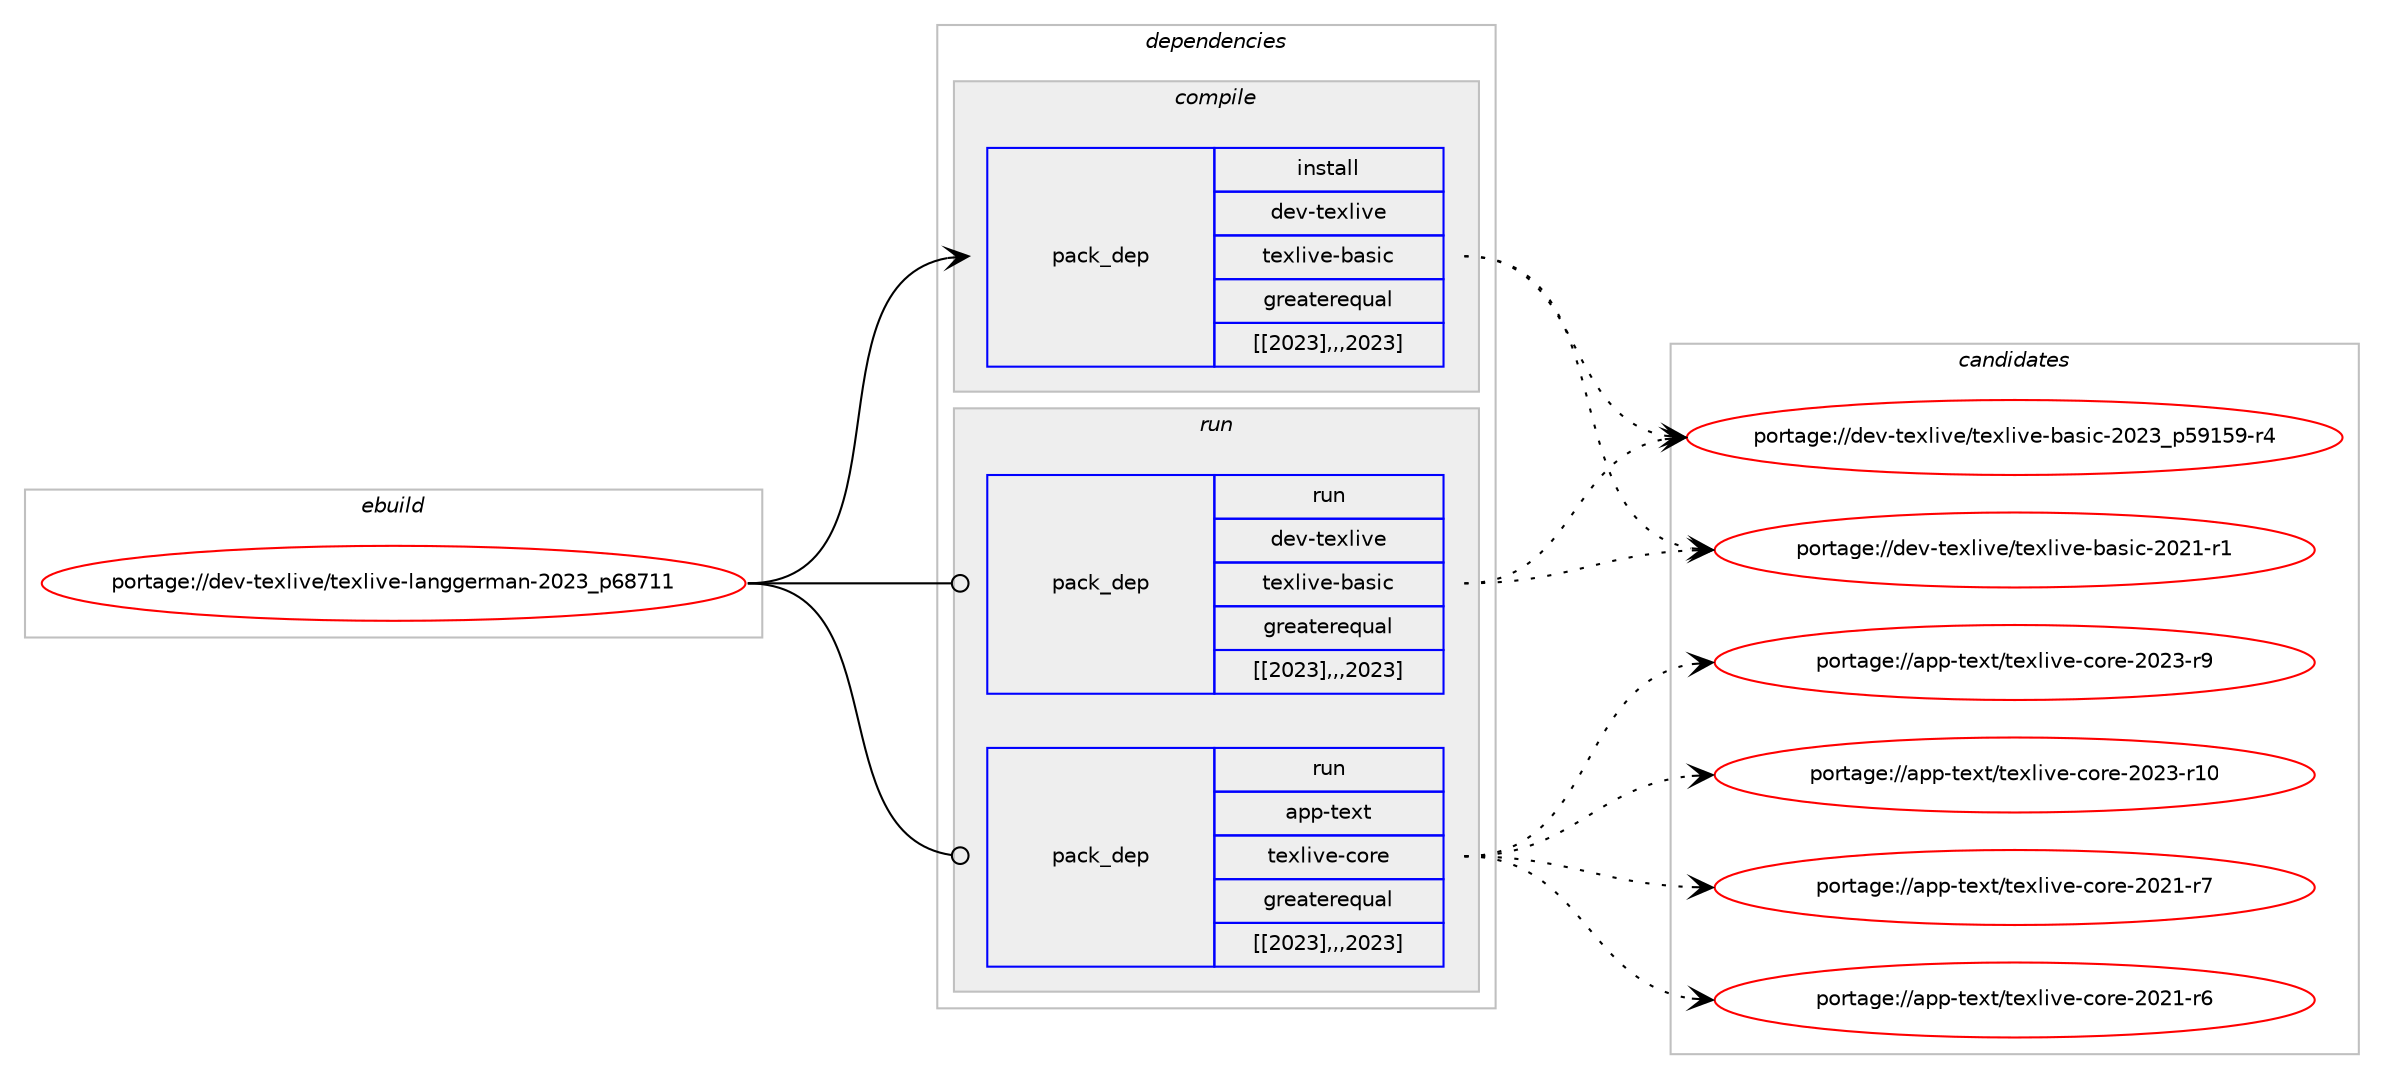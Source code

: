 digraph prolog {

# *************
# Graph options
# *************

newrank=true;
concentrate=true;
compound=true;
graph [rankdir=LR,fontname=Helvetica,fontsize=10,ranksep=1.5];#, ranksep=2.5, nodesep=0.2];
edge  [arrowhead=vee];
node  [fontname=Helvetica,fontsize=10];

# **********
# The ebuild
# **********

subgraph cluster_leftcol {
color=gray;
label=<<i>ebuild</i>>;
id [label="portage://dev-texlive/texlive-langgerman-2023_p68711", color=red, width=4, href="../dev-texlive/texlive-langgerman-2023_p68711.svg"];
}

# ****************
# The dependencies
# ****************

subgraph cluster_midcol {
color=gray;
label=<<i>dependencies</i>>;
subgraph cluster_compile {
fillcolor="#eeeeee";
style=filled;
label=<<i>compile</i>>;
subgraph pack151997 {
dependency215053 [label=<<TABLE BORDER="0" CELLBORDER="1" CELLSPACING="0" CELLPADDING="4" WIDTH="220"><TR><TD ROWSPAN="6" CELLPADDING="30">pack_dep</TD></TR><TR><TD WIDTH="110">install</TD></TR><TR><TD>dev-texlive</TD></TR><TR><TD>texlive-basic</TD></TR><TR><TD>greaterequal</TD></TR><TR><TD>[[2023],,,2023]</TD></TR></TABLE>>, shape=none, color=blue];
}
id:e -> dependency215053:w [weight=20,style="solid",arrowhead="vee"];
}
subgraph cluster_compileandrun {
fillcolor="#eeeeee";
style=filled;
label=<<i>compile and run</i>>;
}
subgraph cluster_run {
fillcolor="#eeeeee";
style=filled;
label=<<i>run</i>>;
subgraph pack151998 {
dependency215054 [label=<<TABLE BORDER="0" CELLBORDER="1" CELLSPACING="0" CELLPADDING="4" WIDTH="220"><TR><TD ROWSPAN="6" CELLPADDING="30">pack_dep</TD></TR><TR><TD WIDTH="110">run</TD></TR><TR><TD>app-text</TD></TR><TR><TD>texlive-core</TD></TR><TR><TD>greaterequal</TD></TR><TR><TD>[[2023],,,2023]</TD></TR></TABLE>>, shape=none, color=blue];
}
id:e -> dependency215054:w [weight=20,style="solid",arrowhead="odot"];
subgraph pack151999 {
dependency215055 [label=<<TABLE BORDER="0" CELLBORDER="1" CELLSPACING="0" CELLPADDING="4" WIDTH="220"><TR><TD ROWSPAN="6" CELLPADDING="30">pack_dep</TD></TR><TR><TD WIDTH="110">run</TD></TR><TR><TD>dev-texlive</TD></TR><TR><TD>texlive-basic</TD></TR><TR><TD>greaterequal</TD></TR><TR><TD>[[2023],,,2023]</TD></TR></TABLE>>, shape=none, color=blue];
}
id:e -> dependency215055:w [weight=20,style="solid",arrowhead="odot"];
}
}

# **************
# The candidates
# **************

subgraph cluster_choices {
rank=same;
color=gray;
label=<<i>candidates</i>>;

subgraph choice151997 {
color=black;
nodesep=1;
choice10010111845116101120108105118101471161011201081051181014598971151059945504850519511253574953574511452 [label="portage://dev-texlive/texlive-basic-2023_p59159-r4", color=red, width=4,href="../dev-texlive/texlive-basic-2023_p59159-r4.svg"];
choice10010111845116101120108105118101471161011201081051181014598971151059945504850494511449 [label="portage://dev-texlive/texlive-basic-2021-r1", color=red, width=4,href="../dev-texlive/texlive-basic-2021-r1.svg"];
dependency215053:e -> choice10010111845116101120108105118101471161011201081051181014598971151059945504850519511253574953574511452:w [style=dotted,weight="100"];
dependency215053:e -> choice10010111845116101120108105118101471161011201081051181014598971151059945504850494511449:w [style=dotted,weight="100"];
}
subgraph choice151998 {
color=black;
nodesep=1;
choice971121124511610112011647116101120108105118101459911111410145504850514511457 [label="portage://app-text/texlive-core-2023-r9", color=red, width=4,href="../app-text/texlive-core-2023-r9.svg"];
choice97112112451161011201164711610112010810511810145991111141014550485051451144948 [label="portage://app-text/texlive-core-2023-r10", color=red, width=4,href="../app-text/texlive-core-2023-r10.svg"];
choice971121124511610112011647116101120108105118101459911111410145504850494511455 [label="portage://app-text/texlive-core-2021-r7", color=red, width=4,href="../app-text/texlive-core-2021-r7.svg"];
choice971121124511610112011647116101120108105118101459911111410145504850494511454 [label="portage://app-text/texlive-core-2021-r6", color=red, width=4,href="../app-text/texlive-core-2021-r6.svg"];
dependency215054:e -> choice971121124511610112011647116101120108105118101459911111410145504850514511457:w [style=dotted,weight="100"];
dependency215054:e -> choice97112112451161011201164711610112010810511810145991111141014550485051451144948:w [style=dotted,weight="100"];
dependency215054:e -> choice971121124511610112011647116101120108105118101459911111410145504850494511455:w [style=dotted,weight="100"];
dependency215054:e -> choice971121124511610112011647116101120108105118101459911111410145504850494511454:w [style=dotted,weight="100"];
}
subgraph choice151999 {
color=black;
nodesep=1;
choice10010111845116101120108105118101471161011201081051181014598971151059945504850519511253574953574511452 [label="portage://dev-texlive/texlive-basic-2023_p59159-r4", color=red, width=4,href="../dev-texlive/texlive-basic-2023_p59159-r4.svg"];
choice10010111845116101120108105118101471161011201081051181014598971151059945504850494511449 [label="portage://dev-texlive/texlive-basic-2021-r1", color=red, width=4,href="../dev-texlive/texlive-basic-2021-r1.svg"];
dependency215055:e -> choice10010111845116101120108105118101471161011201081051181014598971151059945504850519511253574953574511452:w [style=dotted,weight="100"];
dependency215055:e -> choice10010111845116101120108105118101471161011201081051181014598971151059945504850494511449:w [style=dotted,weight="100"];
}
}

}
